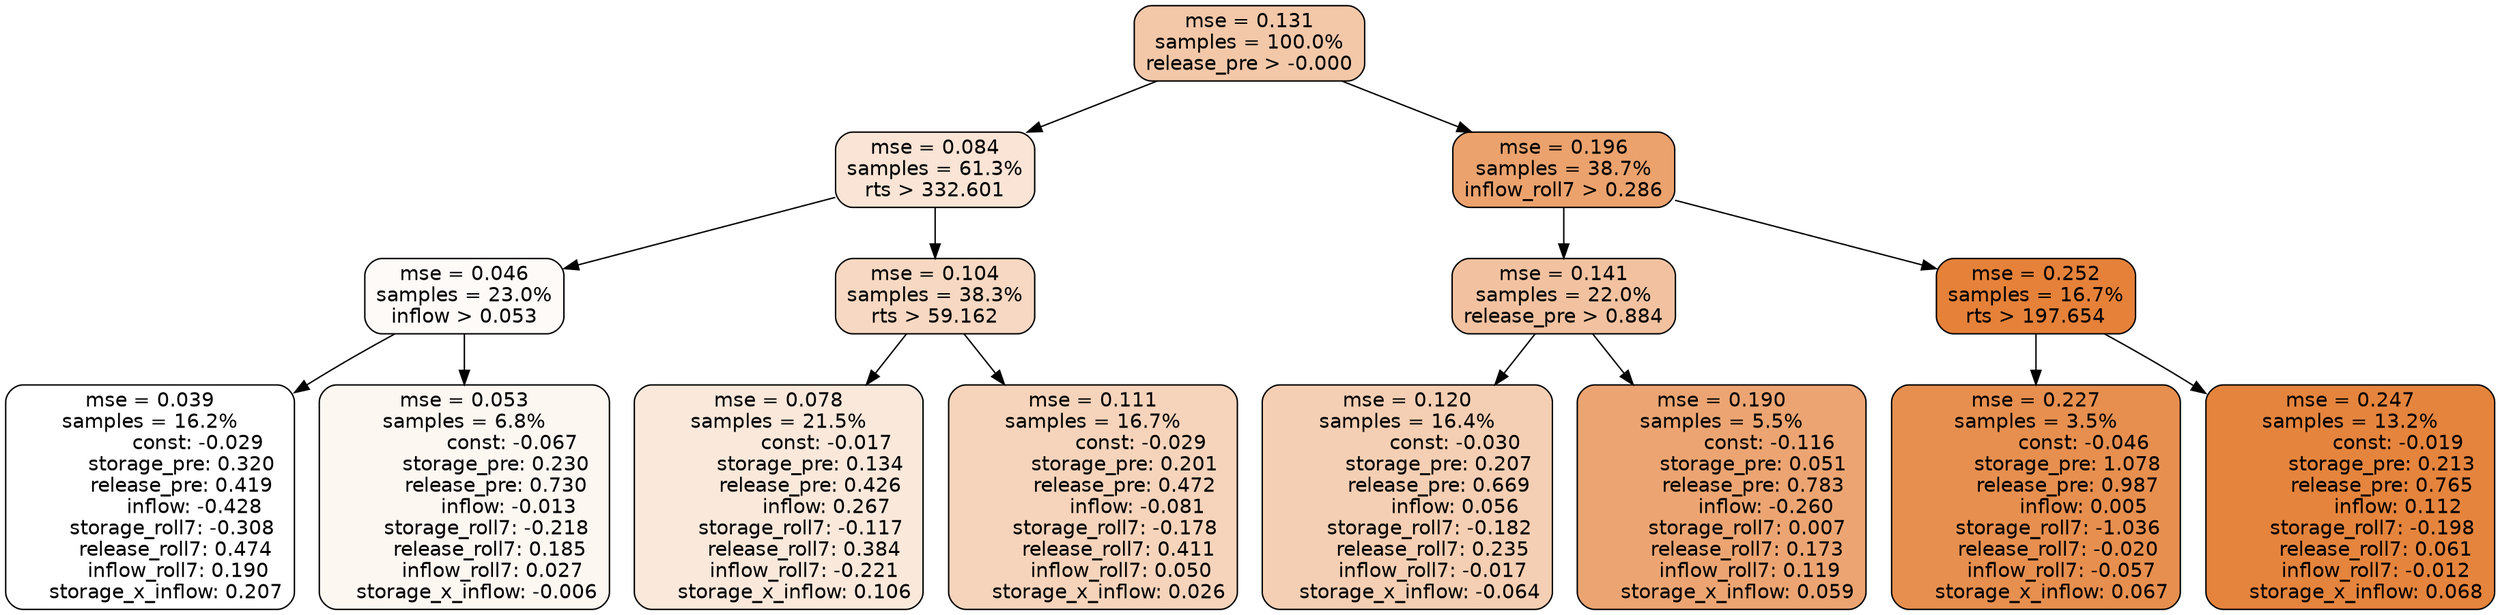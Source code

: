 digraph tree {
node [shape=rectangle, style="filled, rounded", color="black", fontname=helvetica] ;
edge [fontname=helvetica] ;
	"0" [label="mse = 0.131
samples = 100.0%
release_pre > -0.000", fillcolor="#f3c8a9"]
	"1" [label="mse = 0.084
samples = 61.3%
rts > 332.601", fillcolor="#f9e4d5"]
	"8" [label="mse = 0.196
samples = 38.7%
inflow_roll7 > 0.286", fillcolor="#eba26d"]
	"5" [label="mse = 0.046
samples = 23.0%
inflow > 0.053", fillcolor="#fefaf8"]
	"2" [label="mse = 0.104
samples = 38.3%
rts > 59.162", fillcolor="#f7d8c2"]
	"9" [label="mse = 0.141
samples = 22.0%
release_pre > 0.884", fillcolor="#f2c2a0"]
	"12" [label="mse = 0.252
samples = 16.7%
rts > 197.654", fillcolor="#e58139"]
	"6" [label="mse = 0.039
samples = 16.2%
               const: -0.029
          storage_pre: 0.320
          release_pre: 0.419
              inflow: -0.428
       storage_roll7: -0.308
        release_roll7: 0.474
         inflow_roll7: 0.190
     storage_x_inflow: 0.207", fillcolor="#ffffff"]
	"7" [label="mse = 0.053
samples = 6.8%
               const: -0.067
          storage_pre: 0.230
          release_pre: 0.730
              inflow: -0.013
       storage_roll7: -0.218
        release_roll7: 0.185
         inflow_roll7: 0.027
    storage_x_inflow: -0.006", fillcolor="#fdf7f2"]
	"3" [label="mse = 0.078
samples = 21.5%
               const: -0.017
          storage_pre: 0.134
          release_pre: 0.426
               inflow: 0.267
       storage_roll7: -0.117
        release_roll7: 0.384
        inflow_roll7: -0.221
     storage_x_inflow: 0.106", fillcolor="#fae8db"]
	"4" [label="mse = 0.111
samples = 16.7%
               const: -0.029
          storage_pre: 0.201
          release_pre: 0.472
              inflow: -0.081
       storage_roll7: -0.178
        release_roll7: 0.411
         inflow_roll7: 0.050
     storage_x_inflow: 0.026", fillcolor="#f6d4bb"]
	"10" [label="mse = 0.120
samples = 16.4%
               const: -0.030
          storage_pre: 0.207
          release_pre: 0.669
               inflow: 0.056
       storage_roll7: -0.182
        release_roll7: 0.235
        inflow_roll7: -0.017
    storage_x_inflow: -0.064", fillcolor="#f5cfb3"]
	"11" [label="mse = 0.190
samples = 5.5%
               const: -0.116
          storage_pre: 0.051
          release_pre: 0.783
              inflow: -0.260
        storage_roll7: 0.007
        release_roll7: 0.173
         inflow_roll7: 0.119
     storage_x_inflow: 0.059", fillcolor="#eca572"]
	"14" [label="mse = 0.227
samples = 3.5%
               const: -0.046
          storage_pre: 1.078
          release_pre: 0.987
               inflow: 0.005
       storage_roll7: -1.036
       release_roll7: -0.020
        inflow_roll7: -0.057
     storage_x_inflow: 0.067", fillcolor="#e78f4f"]
	"13" [label="mse = 0.247
samples = 13.2%
               const: -0.019
          storage_pre: 0.213
          release_pre: 0.765
               inflow: 0.112
       storage_roll7: -0.198
        release_roll7: 0.061
        inflow_roll7: -0.012
     storage_x_inflow: 0.068", fillcolor="#e5843d"]

	"0" -> "1"
	"0" -> "8"
	"1" -> "2"
	"1" -> "5"
	"8" -> "9"
	"8" -> "12"
	"5" -> "6"
	"5" -> "7"
	"2" -> "3"
	"2" -> "4"
	"9" -> "10"
	"9" -> "11"
	"12" -> "13"
	"12" -> "14"
}